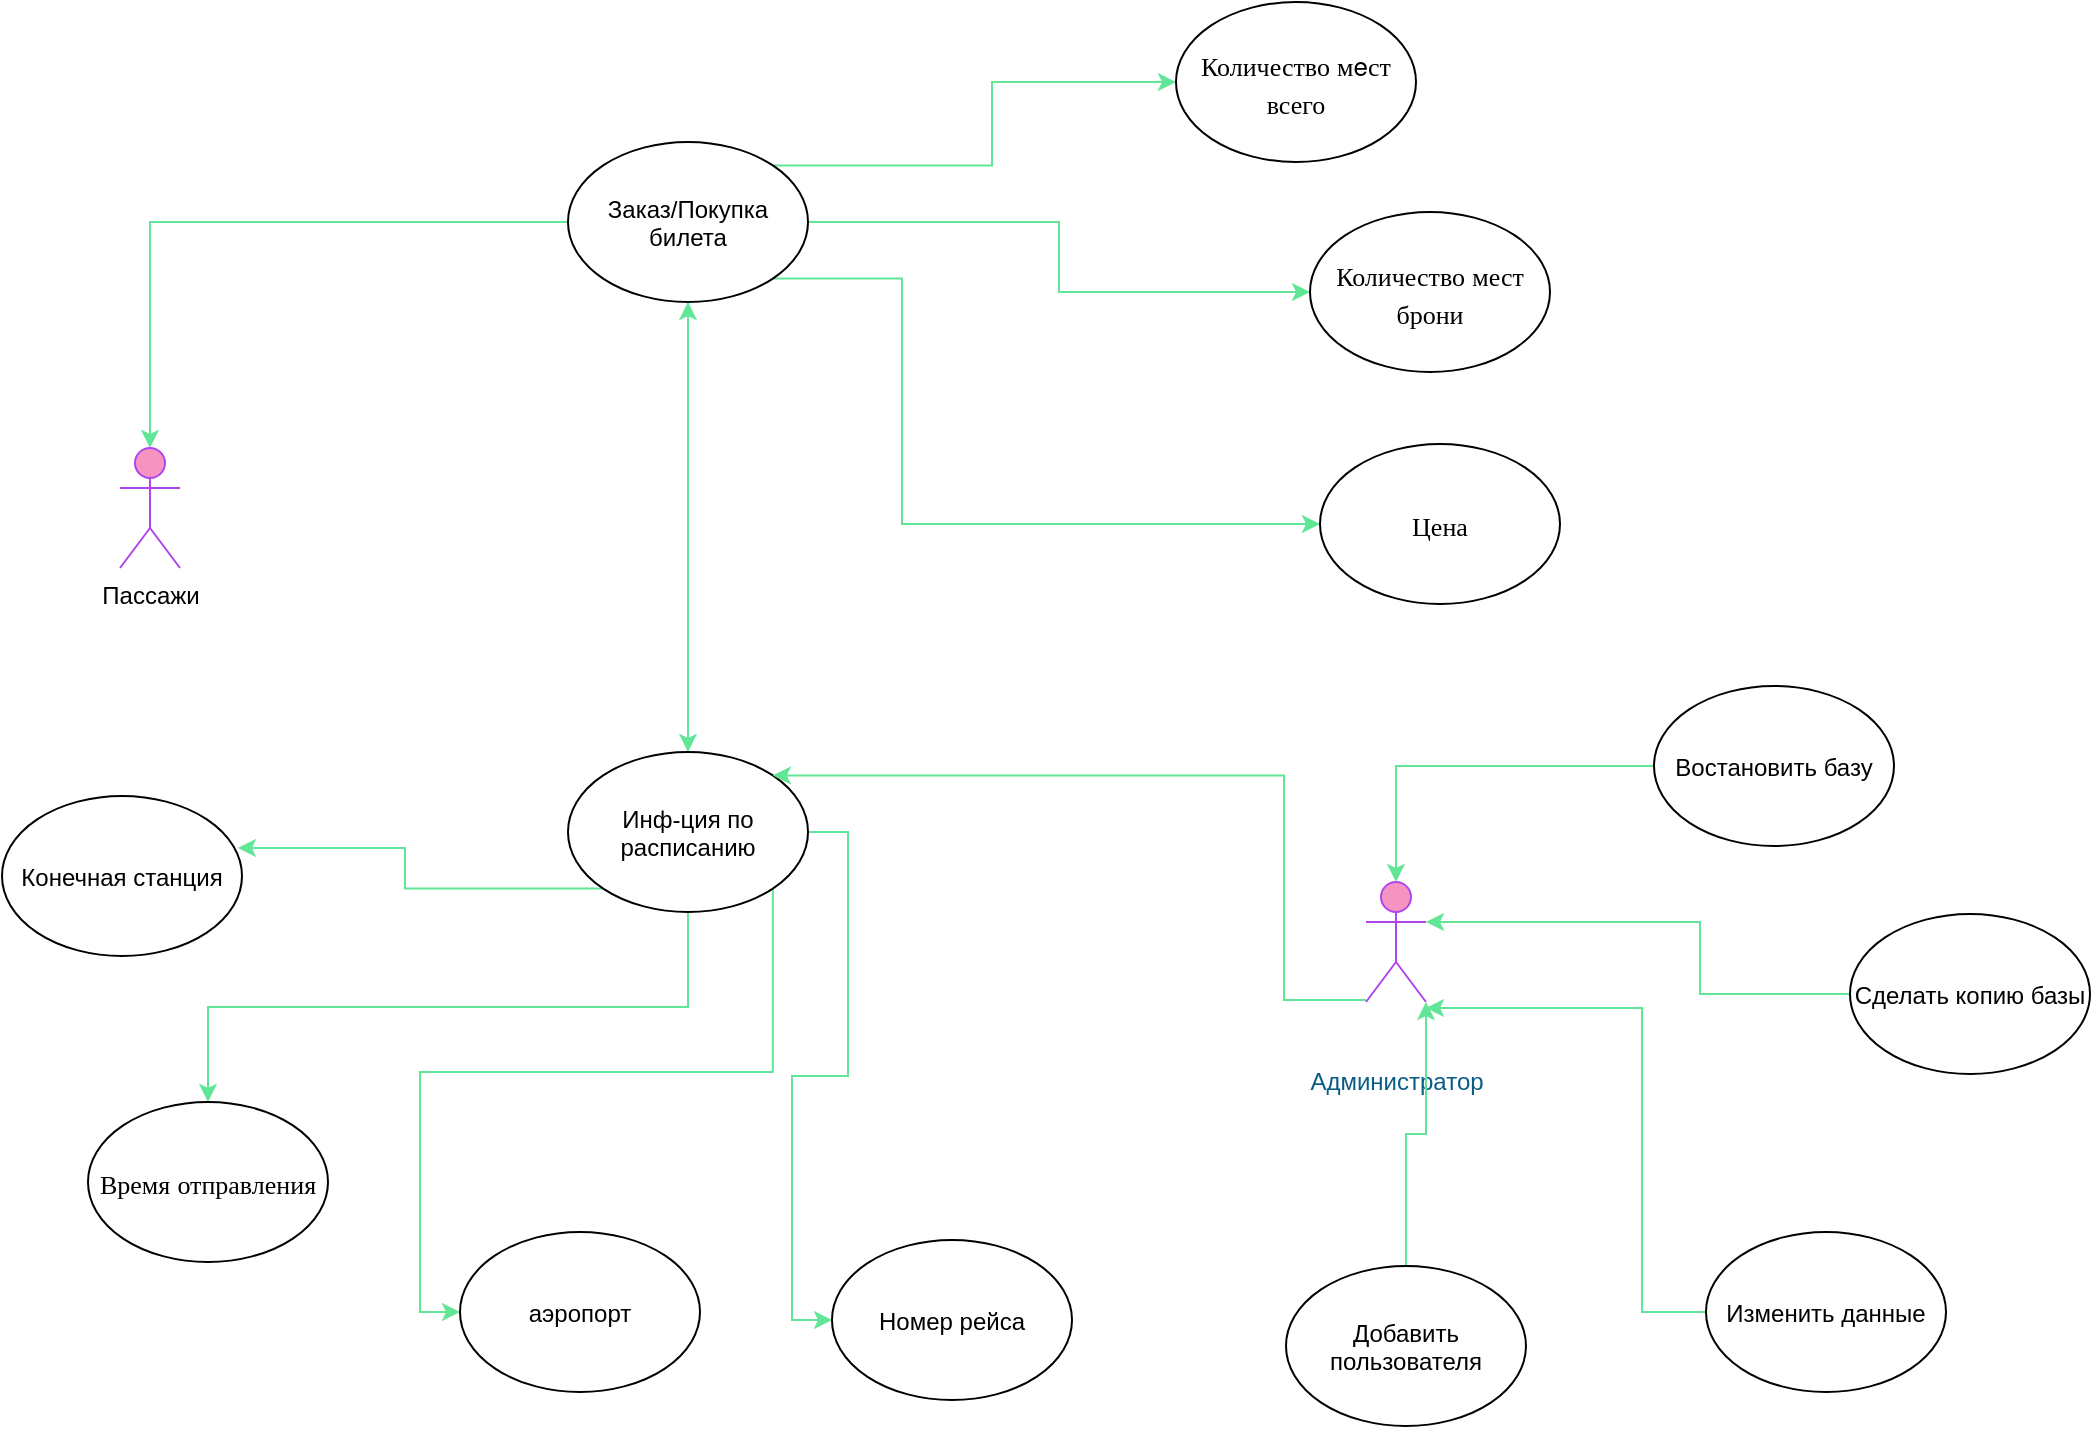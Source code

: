 <mxfile version="20.6.0" type="device"><diagram id="OV1JNFq-3pKBWyVsRyzZ" name="Page-1"><mxGraphModel dx="946" dy="614" grid="0" gridSize="20" guides="1" tooltips="1" connect="1" arrows="1" fold="1" page="0" pageScale="1" pageWidth="1169" pageHeight="827" background="#ffffff" math="0" shadow="0"><root><mxCell id="0"/><mxCell id="1" parent="0"/><mxCell id="rLslv8yd-NamdfTflci5-7" style="edgeStyle=orthogonalEdgeStyle;rounded=0;orthogonalLoop=1;jettySize=auto;html=1;exitX=0;exitY=0.5;exitDx=0;exitDy=0;strokeColor=#60E696;fontColor=#095C86;fillColor=#F694C1;entryX=0.5;entryY=0;entryDx=0;entryDy=0;entryPerimeter=0;" parent="1" source="rLslv8yd-NamdfTflci5-2" target="rLslv8yd-NamdfTflci5-3" edge="1"><mxGeometry relative="1" as="geometry"><mxPoint x="293" y="282" as="targetPoint"/></mxGeometry></mxCell><mxCell id="rLslv8yd-NamdfTflci5-10" style="edgeStyle=orthogonalEdgeStyle;rounded=0;orthogonalLoop=1;jettySize=auto;html=1;exitX=0.5;exitY=1;exitDx=0;exitDy=0;entryX=0.5;entryY=0;entryDx=0;entryDy=0;strokeColor=#60E696;fontColor=#095C86;fillColor=#F694C1;" parent="1" source="rLslv8yd-NamdfTflci5-2" target="rLslv8yd-NamdfTflci5-8" edge="1"><mxGeometry relative="1" as="geometry"/></mxCell><mxCell id="rLslv8yd-NamdfTflci5-30" style="edgeStyle=orthogonalEdgeStyle;rounded=0;orthogonalLoop=1;jettySize=auto;html=1;exitX=1;exitY=0;exitDx=0;exitDy=0;entryX=0;entryY=0.5;entryDx=0;entryDy=0;strokeColor=#60E696;fontColor=#095C86;fillColor=#F694C1;" parent="1" source="rLslv8yd-NamdfTflci5-2" target="rLslv8yd-NamdfTflci5-13" edge="1"><mxGeometry relative="1" as="geometry"/></mxCell><mxCell id="rLslv8yd-NamdfTflci5-31" style="edgeStyle=orthogonalEdgeStyle;rounded=0;orthogonalLoop=1;jettySize=auto;html=1;exitX=1;exitY=0.5;exitDx=0;exitDy=0;entryX=0;entryY=0.5;entryDx=0;entryDy=0;strokeColor=#60E696;fontColor=#095C86;fillColor=#F694C1;" parent="1" source="rLslv8yd-NamdfTflci5-2" target="rLslv8yd-NamdfTflci5-15" edge="1"><mxGeometry relative="1" as="geometry"/></mxCell><mxCell id="rLslv8yd-NamdfTflci5-32" style="edgeStyle=orthogonalEdgeStyle;rounded=0;orthogonalLoop=1;jettySize=auto;html=1;exitX=1;exitY=1;exitDx=0;exitDy=0;strokeColor=#60E696;fontColor=#095C86;fillColor=#F694C1;entryX=0;entryY=0.5;entryDx=0;entryDy=0;" parent="1" source="rLslv8yd-NamdfTflci5-2" target="rLslv8yd-NamdfTflci5-18" edge="1"><mxGeometry relative="1" as="geometry"><mxPoint x="593" y="288" as="targetPoint"/><Array as="points"><mxPoint x="569" y="157"/><mxPoint x="569" y="280"/></Array></mxGeometry></mxCell><mxCell id="rLslv8yd-NamdfTflci5-2" value="&lt;p style=&quot;margin: 0px; font-variant-numeric: normal; font-variant-east-asian: normal; font-stretch: normal; line-height: normal;&quot; class=&quot;p1&quot;&gt;Заказ/Покупка билета&lt;/p&gt;" style="ellipse;whiteSpace=wrap;html=1;align=center;" parent="1" vertex="1"><mxGeometry x="402" y="89" width="120" height="80" as="geometry"/></mxCell><mxCell id="rLslv8yd-NamdfTflci5-3" value="&lt;p style=&quot;margin: 0px; font-variant-numeric: normal; font-variant-east-asian: normal; font-stretch: normal; line-height: normal; color: rgb(0, 0, 0); text-align: start;&quot; class=&quot;p1&quot;&gt;Пассажи&lt;/p&gt;" style="shape=umlActor;verticalLabelPosition=bottom;verticalAlign=top;html=1;outlineConnect=0;strokeColor=#AF45ED;fontColor=#095C86;fillColor=#F694C1;" parent="1" vertex="1"><mxGeometry x="178" y="242" width="30" height="60" as="geometry"/></mxCell><mxCell id="rLslv8yd-NamdfTflci5-12" style="edgeStyle=orthogonalEdgeStyle;rounded=0;orthogonalLoop=1;jettySize=auto;html=1;exitX=0.5;exitY=0;exitDx=0;exitDy=0;entryX=0.5;entryY=1;entryDx=0;entryDy=0;strokeColor=#60E696;fontColor=#095C86;fillColor=#F694C1;" parent="1" source="rLslv8yd-NamdfTflci5-8" target="rLslv8yd-NamdfTflci5-2" edge="1"><mxGeometry relative="1" as="geometry"/></mxCell><mxCell id="rLslv8yd-NamdfTflci5-25" style="edgeStyle=orthogonalEdgeStyle;rounded=0;orthogonalLoop=1;jettySize=auto;html=1;exitX=0;exitY=1;exitDx=0;exitDy=0;entryX=0.983;entryY=0.325;entryDx=0;entryDy=0;entryPerimeter=0;strokeColor=#60E696;fontColor=#095C86;fillColor=#F694C1;" parent="1" source="rLslv8yd-NamdfTflci5-8" target="rLslv8yd-NamdfTflci5-22" edge="1"><mxGeometry relative="1" as="geometry"/></mxCell><mxCell id="rLslv8yd-NamdfTflci5-26" style="edgeStyle=orthogonalEdgeStyle;rounded=0;orthogonalLoop=1;jettySize=auto;html=1;exitX=0.5;exitY=1;exitDx=0;exitDy=0;strokeColor=#60E696;fontColor=#095C86;fillColor=#F694C1;" parent="1" source="rLslv8yd-NamdfTflci5-8" target="rLslv8yd-NamdfTflci5-23" edge="1"><mxGeometry relative="1" as="geometry"/></mxCell><mxCell id="rLslv8yd-NamdfTflci5-27" style="edgeStyle=orthogonalEdgeStyle;rounded=0;orthogonalLoop=1;jettySize=auto;html=1;exitX=1;exitY=0.5;exitDx=0;exitDy=0;entryX=0;entryY=0.5;entryDx=0;entryDy=0;strokeColor=#60E696;fontColor=#095C86;fillColor=#F694C1;" parent="1" source="rLslv8yd-NamdfTflci5-8" target="rLslv8yd-NamdfTflci5-21" edge="1"><mxGeometry relative="1" as="geometry"/></mxCell><mxCell id="rLslv8yd-NamdfTflci5-28" style="edgeStyle=orthogonalEdgeStyle;rounded=0;orthogonalLoop=1;jettySize=auto;html=1;exitX=1;exitY=1;exitDx=0;exitDy=0;entryX=0;entryY=0.5;entryDx=0;entryDy=0;strokeColor=#60E696;fontColor=#095C86;fillColor=#F694C1;" parent="1" source="rLslv8yd-NamdfTflci5-8" target="rLslv8yd-NamdfTflci5-24" edge="1"><mxGeometry relative="1" as="geometry"/></mxCell><mxCell id="rLslv8yd-NamdfTflci5-8" value="&lt;p style=&quot;margin: 0px; font-variant-numeric: normal; font-variant-east-asian: normal; font-stretch: normal; line-height: normal;&quot; class=&quot;p1&quot;&gt;Инф-ция по расписанию&lt;/p&gt;" style="ellipse;whiteSpace=wrap;html=1;align=center;" parent="1" vertex="1"><mxGeometry x="402" y="394" width="120" height="80" as="geometry"/></mxCell><mxCell id="rLslv8yd-NamdfTflci5-13" value="&lt;p style=&quot;margin: 0px; font-variant-numeric: normal; font-variant-east-asian: normal; font-stretch: normal; font-size: 13px; line-height: normal; font-family: &amp;quot;Helvetica Neue&amp;quot;;&quot; class=&quot;p1&quot;&gt;Количество мeст всего&lt;/p&gt;" style="ellipse;whiteSpace=wrap;html=1;align=center;" parent="1" vertex="1"><mxGeometry x="706" y="19" width="120" height="80" as="geometry"/></mxCell><mxCell id="rLslv8yd-NamdfTflci5-15" value="&lt;p style=&quot;margin: 0px; font-variant-numeric: normal; font-variant-east-asian: normal; font-stretch: normal; font-size: 13px; line-height: normal; font-family: &amp;quot;Helvetica Neue&amp;quot;;&quot; class=&quot;p1&quot;&gt;Количество мест брони&lt;/p&gt;" style="ellipse;whiteSpace=wrap;html=1;align=center;" parent="1" vertex="1"><mxGeometry x="773" y="124" width="120" height="80" as="geometry"/></mxCell><mxCell id="rLslv8yd-NamdfTflci5-18" value="&lt;p style=&quot;margin: 0px; font-variant-numeric: normal; font-variant-east-asian: normal; font-stretch: normal; font-size: 13px; line-height: normal; font-family: &amp;quot;Helvetica Neue&amp;quot;; text-align: start;&quot; class=&quot;p1&quot;&gt;Цена&lt;/p&gt;" style="ellipse;whiteSpace=wrap;html=1;align=center;" parent="1" vertex="1"><mxGeometry x="778" y="240" width="120" height="80" as="geometry"/></mxCell><mxCell id="rLslv8yd-NamdfTflci5-21" value="&lt;p style=&quot;margin: 0px; font-variant-numeric: normal; font-variant-east-asian: normal; font-stretch: normal; line-height: normal; text-align: start;&quot; class=&quot;p1&quot;&gt;Номер рейса&lt;/p&gt;" style="ellipse;whiteSpace=wrap;html=1;align=center;" parent="1" vertex="1"><mxGeometry x="534" y="638" width="120" height="80" as="geometry"/></mxCell><mxCell id="rLslv8yd-NamdfTflci5-22" value="&lt;p style=&quot;margin: 0px; font-variant-numeric: normal; font-variant-east-asian: normal; font-stretch: normal; line-height: normal; text-align: start;&quot; class=&quot;p1&quot;&gt;Конечная станция&lt;/p&gt;" style="ellipse;whiteSpace=wrap;html=1;align=center;" parent="1" vertex="1"><mxGeometry x="119" y="416" width="120" height="80" as="geometry"/></mxCell><mxCell id="rLslv8yd-NamdfTflci5-23" value="&lt;p style=&quot;margin: 0px; font-variant-numeric: normal; font-variant-east-asian: normal; font-stretch: normal; font-size: 13px; line-height: normal; font-family: &amp;quot;Helvetica Neue&amp;quot;;&quot; class=&quot;p1&quot;&gt;Время отправления&lt;/p&gt;" style="ellipse;whiteSpace=wrap;html=1;align=center;" parent="1" vertex="1"><mxGeometry x="162" y="569" width="120" height="80" as="geometry"/></mxCell><mxCell id="rLslv8yd-NamdfTflci5-24" value="&lt;p style=&quot;margin: 0px; font-variant-numeric: normal; font-variant-east-asian: normal; font-stretch: normal; line-height: normal; text-align: start;&quot; class=&quot;p1&quot;&gt;аэропорт&lt;/p&gt;" style="ellipse;whiteSpace=wrap;html=1;align=center;" parent="1" vertex="1"><mxGeometry x="348" y="634" width="120" height="80" as="geometry"/></mxCell><mxCell id="rLslv8yd-NamdfTflci5-44" style="edgeStyle=orthogonalEdgeStyle;rounded=0;orthogonalLoop=1;jettySize=auto;html=1;entryX=1;entryY=0;entryDx=0;entryDy=0;strokeColor=#60E696;fontColor=#095C86;fillColor=#F694C1;" parent="1" source="rLslv8yd-NamdfTflci5-34" target="rLslv8yd-NamdfTflci5-8" edge="1"><mxGeometry relative="1" as="geometry"><Array as="points"><mxPoint x="760" y="518"/><mxPoint x="760" y="406"/></Array></mxGeometry></mxCell><mxCell id="rLslv8yd-NamdfTflci5-34" value="&#10;&lt;p class=&quot;p1&quot;&gt;Администратор&lt;/p&gt;&#10;&#10;&#10;" style="shape=umlActor;verticalLabelPosition=bottom;verticalAlign=top;html=1;outlineConnect=0;strokeColor=#AF45ED;fontColor=#095C86;fillColor=#F694C1;" parent="1" vertex="1"><mxGeometry x="801" y="459" width="30" height="60" as="geometry"/></mxCell><mxCell id="rLslv8yd-NamdfTflci5-40" style="edgeStyle=orthogonalEdgeStyle;rounded=0;orthogonalLoop=1;jettySize=auto;html=1;exitX=0.5;exitY=0;exitDx=0;exitDy=0;entryX=1;entryY=1;entryDx=0;entryDy=0;entryPerimeter=0;strokeColor=#60E696;fontColor=#095C86;fillColor=#F694C1;" parent="1" source="rLslv8yd-NamdfTflci5-35" target="rLslv8yd-NamdfTflci5-34" edge="1"><mxGeometry relative="1" as="geometry"/></mxCell><mxCell id="rLslv8yd-NamdfTflci5-35" value="&lt;p style=&quot;margin: 0px; font-variant-numeric: normal; font-variant-east-asian: normal; font-stretch: normal; line-height: normal;&quot; class=&quot;p1&quot;&gt;Добавить пользователя&lt;/p&gt;" style="ellipse;whiteSpace=wrap;html=1;align=center;" parent="1" vertex="1"><mxGeometry x="761" y="651" width="120" height="80" as="geometry"/></mxCell><mxCell id="rLslv8yd-NamdfTflci5-41" style="edgeStyle=orthogonalEdgeStyle;rounded=0;orthogonalLoop=1;jettySize=auto;html=1;strokeColor=#60E696;fontColor=#095C86;fillColor=#F694C1;" parent="1" source="rLslv8yd-NamdfTflci5-36" edge="1"><mxGeometry relative="1" as="geometry"><mxPoint x="831" y="522" as="targetPoint"/><Array as="points"><mxPoint x="939" y="674"/><mxPoint x="939" y="522"/></Array></mxGeometry></mxCell><mxCell id="rLslv8yd-NamdfTflci5-36" value="&lt;p style=&quot;margin: 0px; font-variant-numeric: normal; font-variant-east-asian: normal; font-stretch: normal; line-height: normal; text-align: start;&quot; class=&quot;p1&quot;&gt;Изменить данные&lt;/p&gt;" style="ellipse;whiteSpace=wrap;html=1;align=center;" parent="1" vertex="1"><mxGeometry x="971" y="634" width="120" height="80" as="geometry"/></mxCell><mxCell id="rLslv8yd-NamdfTflci5-42" style="edgeStyle=orthogonalEdgeStyle;rounded=0;orthogonalLoop=1;jettySize=auto;html=1;exitX=0;exitY=0.5;exitDx=0;exitDy=0;strokeColor=#60E696;fontColor=#095C86;fillColor=#F694C1;entryX=1;entryY=0.333;entryDx=0;entryDy=0;entryPerimeter=0;" parent="1" source="rLslv8yd-NamdfTflci5-37" target="rLslv8yd-NamdfTflci5-34" edge="1"><mxGeometry relative="1" as="geometry"><Array as="points"><mxPoint x="968" y="515"/><mxPoint x="968" y="479"/></Array></mxGeometry></mxCell><mxCell id="rLslv8yd-NamdfTflci5-37" value="&lt;p style=&quot;margin: 0px; font-variant-numeric: normal; font-variant-east-asian: normal; font-stretch: normal; line-height: normal;&quot; class=&quot;p1&quot;&gt;Сделать копию базы&lt;/p&gt;" style="ellipse;whiteSpace=wrap;html=1;align=center;" parent="1" vertex="1"><mxGeometry x="1043" y="475" width="120" height="80" as="geometry"/></mxCell><mxCell id="rLslv8yd-NamdfTflci5-43" style="edgeStyle=orthogonalEdgeStyle;rounded=0;orthogonalLoop=1;jettySize=auto;html=1;exitX=0;exitY=0.5;exitDx=0;exitDy=0;entryX=0.5;entryY=0;entryDx=0;entryDy=0;entryPerimeter=0;strokeColor=#60E696;fontColor=#095C86;fillColor=#F694C1;" parent="1" source="rLslv8yd-NamdfTflci5-38" target="rLslv8yd-NamdfTflci5-34" edge="1"><mxGeometry relative="1" as="geometry"/></mxCell><mxCell id="rLslv8yd-NamdfTflci5-38" value="&lt;p style=&quot;margin: 0px; font-variant-numeric: normal; font-variant-east-asian: normal; font-stretch: normal; line-height: normal; text-align: start;&quot; class=&quot;p1&quot;&gt;Востановить базу&lt;/p&gt;" style="ellipse;whiteSpace=wrap;html=1;align=center;" parent="1" vertex="1"><mxGeometry x="945" y="361" width="120" height="80" as="geometry"/></mxCell></root></mxGraphModel></diagram></mxfile>